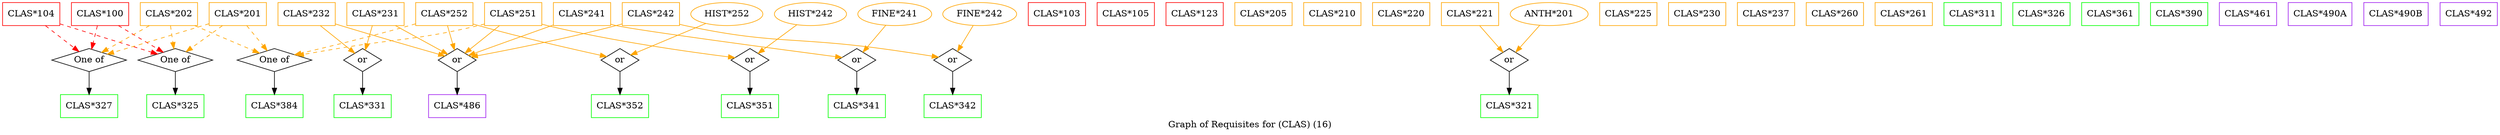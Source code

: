 strict digraph "" {
	graph [bb="0,0,3877,203",
		label="Graph of Requisites for (CLAS) (16)",
		lheight=0.21,
		lp="1938.5,11.5",
		lwidth=3.53
	];
	node [label="\N"];
	"CLAS*100"	[color=red,
		height=0.5,
		pos="151.5,185",
		shape=box,
		width=1.2361];
	of61	[height=0.5,
		label="One of",
		pos="268.5,113",
		shape=diamond,
		width=1.6085];
	"CLAS*100" -> of61	[color=red,
		pos="e,249.67,125.27 180.12,166.88 198.64,155.8 222.62,141.45 240.93,130.5",
		style=dashed];
	of62	[height=0.5,
		label="One of",
		pos="134.5,113",
		shape=diamond,
		width=1.6085];
	"CLAS*100" -> of62	[color=red,
		pos="e,138.42,130.14 147.3,166.7 145.35,158.67 142.99,148.95 140.83,140.05",
		style=dashed];
	"CLAS*325"	[color=green,
		height=0.5,
		pos="268.5,41",
		shape=box,
		width=1.2361];
	of61 -> "CLAS*325"	[pos="e,268.5,59.104 268.5,94.697 268.5,86.983 268.5,77.712 268.5,69.112"];
	"CLAS*327"	[color=green,
		height=0.5,
		pos="134.5,41",
		shape=box,
		width=1.2361];
	of62 -> "CLAS*327"	[pos="e,134.5,59.104 134.5,94.697 134.5,86.983 134.5,77.712 134.5,69.112"];
	"CLAS*103"	[color=red,
		height=0.5,
		pos="1638.5,185",
		shape=box,
		width=1.2361];
	"CLAS*104"	[color=red,
		height=0.5,
		pos="44.5,185",
		shape=box,
		width=1.2361];
	"CLAS*104" -> of61	[color=red,
		pos="e,240.93,122.45 89.023,169.68 91.891,168.77 94.735,167.87 97.5,167 143.5,152.49 196.56,136.1 231.23,125.44",
		style=dashed];
	"CLAS*104" -> of62	[color=red,
		pos="e,118.72,126.27 66.747,166.7 80.11,156.3 97.106,143.08 110.73,132.49",
		style=dashed];
	"CLAS*105"	[color=red,
		height=0.5,
		pos="1745.5,185",
		shape=box,
		width=1.2361];
	"CLAS*123"	[color=red,
		height=0.5,
		pos="1852.5,185",
		shape=box,
		width=1.2361];
	"CLAS*201"	[color=orange,
		height=0.5,
		pos="365.5,185",
		shape=box,
		width=1.2361];
	"CLAS*201" -> of61	[color=orange,
		pos="e,285.21,126.06 341.52,166.7 326.89,156.14 308.22,142.66 293.42,131.98",
		style=dashed];
	"CLAS*201" -> of62	[color=orange,
		pos="e,162.74,122.32 320.73,169.85 317.61,168.88 314.51,167.92 311.5,167 263.78,152.34 208.66,135.92 172.78,125.29",
		style=dashed];
	of63	[height=0.5,
		label="One of",
		pos="422.5,113",
		shape=diamond,
		width=1.6085];
	"CLAS*201" -> of63	[color=orange,
		pos="e,411.24,127.82 379.59,166.7 387.21,157.33 396.7,145.68 404.82,135.71",
		style=dashed];
	"CLAS*384"	[color=green,
		height=0.5,
		pos="422.5,41",
		shape=box,
		width=1.2361];
	of63 -> "CLAS*384"	[pos="e,422.5,59.104 422.5,94.697 422.5,86.983 422.5,77.712 422.5,69.112"];
	"CLAS*202"	[color=orange,
		height=0.5,
		pos="258.5,185",
		shape=box,
		width=1.2361];
	"CLAS*202" -> of61	[color=orange,
		pos="e,266.13,130.62 260.97,166.7 262.09,158.87 263.44,149.44 264.68,140.73",
		style=dashed];
	"CLAS*202" -> of62	[color=orange,
		pos="e,154.09,125.06 228.17,166.88 208.24,155.62 182.34,141 162.83,129.99",
		style=dashed];
	"CLAS*202" -> of63	[color=orange,
		pos="e,399.01,124.03 298.62,166.88 326.54,154.96 363.3,139.27 389.52,128.08",
		style=dashed];
	"CLAS*205"	[color=orange,
		height=0.5,
		pos="1959.5,185",
		shape=box,
		width=1.2361];
	"CLAS*210"	[color=orange,
		height=0.5,
		pos="2066.5,185",
		shape=box,
		width=1.2361];
	"CLAS*220"	[color=orange,
		height=0.5,
		pos="2173.5,185",
		shape=box,
		width=1.2361];
	"CLAS*221"	[color=orange,
		height=0.5,
		pos="2280.5,185",
		shape=box,
		width=1.2361];
	or140	[height=0.5,
		label=or,
		pos="2341.5,113",
		shape=diamond,
		width=0.81703];
	"CLAS*221" -> or140	[color=orange,
		pos="e,2331.7,125.21 2295.6,166.7 2304.5,156.47 2315.8,143.52 2324.9,133.01"];
	"CLAS*321"	[color=green,
		height=0.5,
		pos="2341.5,41",
		shape=box,
		width=1.2361];
	or140 -> "CLAS*321"	[pos="e,2341.5,59.104 2341.5,94.697 2341.5,86.983 2341.5,77.712 2341.5,69.112"];
	"CLAS*225"	[color=orange,
		height=0.5,
		pos="2526.5,185",
		shape=box,
		width=1.2361];
	"CLAS*230"	[color=orange,
		height=0.5,
		pos="2633.5,185",
		shape=box,
		width=1.2361];
	"CLAS*231"	[color=orange,
		height=0.5,
		pos="579.5,185",
		shape=box,
		width=1.2361];
	or141	[height=0.5,
		label=or,
		pos="559.5,113",
		shape=diamond,
		width=0.81703];
	"CLAS*231" -> or141	[color=orange,
		pos="e,563.71,128.74 574.56,166.7 572.14,158.22 569.18,147.88 566.53,138.6"];
	or146	[height=0.5,
		label=or,
		pos="706.5,113",
		shape=diamond,
		width=0.81703];
	"CLAS*231" -> or146	[color=orange,
		pos="e,691.82,122.09 610.57,166.88 632.88,154.58 662.5,138.25 682.89,127.01"];
	"CLAS*331"	[color=green,
		height=0.5,
		pos="559.5,41",
		shape=box,
		width=1.2361];
	or141 -> "CLAS*331"	[pos="e,559.5,59.104 559.5,94.697 559.5,86.983 559.5,77.712 559.5,69.112"];
	"CLAS*486"	[color=purple,
		height=0.5,
		pos="706.5,41",
		shape=box,
		width=1.2361];
	or146 -> "CLAS*486"	[pos="e,706.5,59.104 706.5,94.697 706.5,86.983 706.5,77.712 706.5,69.112"];
	"CLAS*232"	[color=orange,
		height=0.5,
		pos="472.5,185",
		shape=box,
		width=1.2361];
	"CLAS*232" -> or141	[color=orange,
		pos="e,547.35,123.78 494.01,166.7 507.92,155.5 525.92,141.02 539.52,130.07"];
	"CLAS*232" -> or146	[color=orange,
		pos="e,687.43,119.41 517.01,169.63 519.88,168.73 522.73,167.85 525.5,167 579.06,150.57 641.89,132.43 677.66,122.2"];
	"CLAS*237"	[color=orange,
		height=0.5,
		pos="2740.5,185",
		shape=box,
		width=1.2361];
	"CLAS*241"	[color=orange,
		height=0.5,
		pos="900.5,185",
		shape=box,
		width=1.2361];
	"CLAS*241" -> or146	[color=orange,
		pos="e,724.11,120.35 855.99,167.94 818.24,154.32 765.31,135.22 733.61,123.78"];
	or142	[height=0.5,
		label=or,
		pos="1327.5,113",
		shape=diamond,
		width=0.81703];
	"CLAS*241" -> or142	[color=orange,
		pos="e,1304.4,117.04 945.17,169.08 947.98,168.33 950.77,167.63 953.5,167 986.45,159.44 1208.9,129.68 1294.3,118.38"];
	"CLAS*341"	[color=green,
		height=0.5,
		pos="1327.5,41",
		shape=box,
		width=1.2361];
	or142 -> "CLAS*341"	[pos="e,1327.5,59.104 1327.5,94.697 1327.5,86.983 1327.5,77.712 1327.5,69.112"];
	"CLAS*242"	[color=orange,
		height=0.5,
		pos="1007.5,185",
		shape=box,
		width=1.2361];
	"CLAS*242" -> or146	[color=orange,
		pos="e,728.14,117.94 962.8,169.57 959.67,168.67 956.54,167.8 953.5,167 876.82,146.75 785.23,128.66 738.05,119.79"];
	or143	[height=0.5,
		label=or,
		pos="1476.5,113",
		shape=diamond,
		width=0.81703];
	"CLAS*242" -> or143	[color=orange,
		pos="e,1454.4,117.61 1052.2,169.01 1055,168.27 1057.8,167.59 1060.5,167 1193.9,138.02 1230.2,149.33 1365.5,131 1392.2,127.38 1422.4,122.72 \
1444.5,119.19"];
	"CLAS*342"	[color=green,
		height=0.5,
		pos="1476.5,41",
		shape=box,
		width=1.2361];
	or143 -> "CLAS*342"	[pos="e,1476.5,59.104 1476.5,94.697 1476.5,86.983 1476.5,77.712 1476.5,69.112"];
	"CLAS*251"	[color=orange,
		height=0.5,
		pos="793.5,185",
		shape=box,
		width=1.2361];
	"CLAS*251" -> of63	[color=orange,
		pos="e,457.77,120.11 748.85,169.41 745.7,168.54 742.56,167.73 739.5,167 643.98,144.2 618.34,147.31 521.5,131 503.98,128.05 484.73,124.76 \
467.9,121.86",
		style=dashed];
	"CLAS*251" -> or146	[color=orange,
		pos="e,718.65,123.78 771.99,166.7 758.08,155.5 740.08,141.02 726.48,130.07"];
	or144	[height=0.5,
		label=or,
		pos="1161.5,113",
		shape=diamond,
		width=0.81703];
	"CLAS*251" -> or144	[color=orange,
		pos="e,1138,116.79 838.19,169.17 840.99,168.39 843.78,167.66 846.5,167 947.7,142.39 1070,125.36 1127.9,118.04"];
	"CLAS*351"	[color=green,
		height=0.5,
		pos="1161.5,41",
		shape=box,
		width=1.2361];
	or144 -> "CLAS*351"	[pos="e,1161.5,59.104 1161.5,94.697 1161.5,86.983 1161.5,77.712 1161.5,69.112"];
	"CLAS*252"	[color=orange,
		height=0.5,
		pos="686.5,185",
		shape=box,
		width=1.2361];
	"CLAS*252" -> of63	[color=orange,
		pos="e,453.96,121.34 641.77,169.7 638.64,168.77 635.53,167.86 632.5,167 574.35,150.52 506.43,133.84 463.93,123.71",
		style=dashed];
	"CLAS*252" -> or146	[color=orange,
		pos="e,702.29,128.74 691.44,166.7 693.86,158.22 696.82,147.88 699.47,138.6"];
	or145	[height=0.5,
		label=or,
		pos="959.5,113",
		shape=diamond,
		width=0.81703];
	"CLAS*252" -> or145	[color=orange,
		pos="e,938.74,118.46 731.25,169.39 734.03,168.56 736.8,167.76 739.5,167 806.46,148.22 885.99,130.08 928.71,120.66"];
	"CLAS*352"	[color=green,
		height=0.5,
		pos="959.5,41",
		shape=box,
		width=1.2361];
	or145 -> "CLAS*352"	[pos="e,959.5,59.104 959.5,94.697 959.5,86.983 959.5,77.712 959.5,69.112"];
	"CLAS*260"	[color=orange,
		height=0.5,
		pos="2847.5,185",
		shape=box,
		width=1.2361];
	"CLAS*261"	[color=orange,
		height=0.5,
		pos="2954.5,185",
		shape=box,
		width=1.2361];
	"CLAS*311"	[color=green,
		height=0.5,
		pos="3061.5,185",
		shape=box,
		width=1.2361];
	"ANTH*201"	[color=orange,
		height=0.5,
		pos="2403.5,185",
		width=1.679];
	"ANTH*201" -> or140	[color=orange,
		pos="e,2351.3,125.02 2388.8,167.41 2379.6,156.97 2367.6,143.48 2358,132.67"];
	"CLAS*326"	[color=green,
		height=0.5,
		pos="3168.5,185",
		shape=box,
		width=1.2361];
	"FINE*241"	[color=orange,
		height=0.5,
		pos="1386.5,185",
		width=1.5887];
	"FINE*241" -> or142	[color=orange,
		pos="e,1337.1,125.44 1372.5,167.41 1363.9,157.2 1352.8,144.07 1343.8,133.39"];
	"FINE*242"	[color=orange,
		height=0.5,
		pos="1518.5,185",
		width=1.5887];
	"FINE*242" -> or143	[color=orange,
		pos="e,1484.1,126.62 1508.3,167.05 1502.6,157.51 1495.4,145.51 1489.3,135.33"];
	"HIST*242"	[color=orange,
		height=0.5,
		pos="1255.5,185",
		width=1.5526];
	"HIST*242" -> or144	[color=orange,
		pos="e,1174.1,123.37 1234.2,168.12 1218.7,156.58 1197.8,141.06 1182.4,129.59"];
	"HIST*252"	[color=orange,
		height=0.5,
		pos="1125.5,185",
		width=1.5526];
	"HIST*252" -> or145	[color=orange,
		pos="e,976.05,120.98 1092.7,170.17 1061.3,156.91 1014.4,137.16 985.48,124.96"];
	"CLAS*361"	[color=green,
		height=0.5,
		pos="3275.5,185",
		shape=box,
		width=1.2361];
	"CLAS*390"	[color=green,
		height=0.5,
		pos="3382.5,185",
		shape=box,
		width=1.2361];
	"CLAS*461"	[color=purple,
		height=0.5,
		pos="3489.5,185",
		shape=box,
		width=1.2361];
	"CLAS*490A"	[color=purple,
		height=0.5,
		pos="3601.5,185",
		shape=box,
		width=1.375];
	"CLAS*490B"	[color=purple,
		height=0.5,
		pos="3719.5,185",
		shape=box,
		width=1.3889];
	"CLAS*492"	[color=purple,
		height=0.5,
		pos="3832.5,185",
		shape=box,
		width=1.2361];
}
